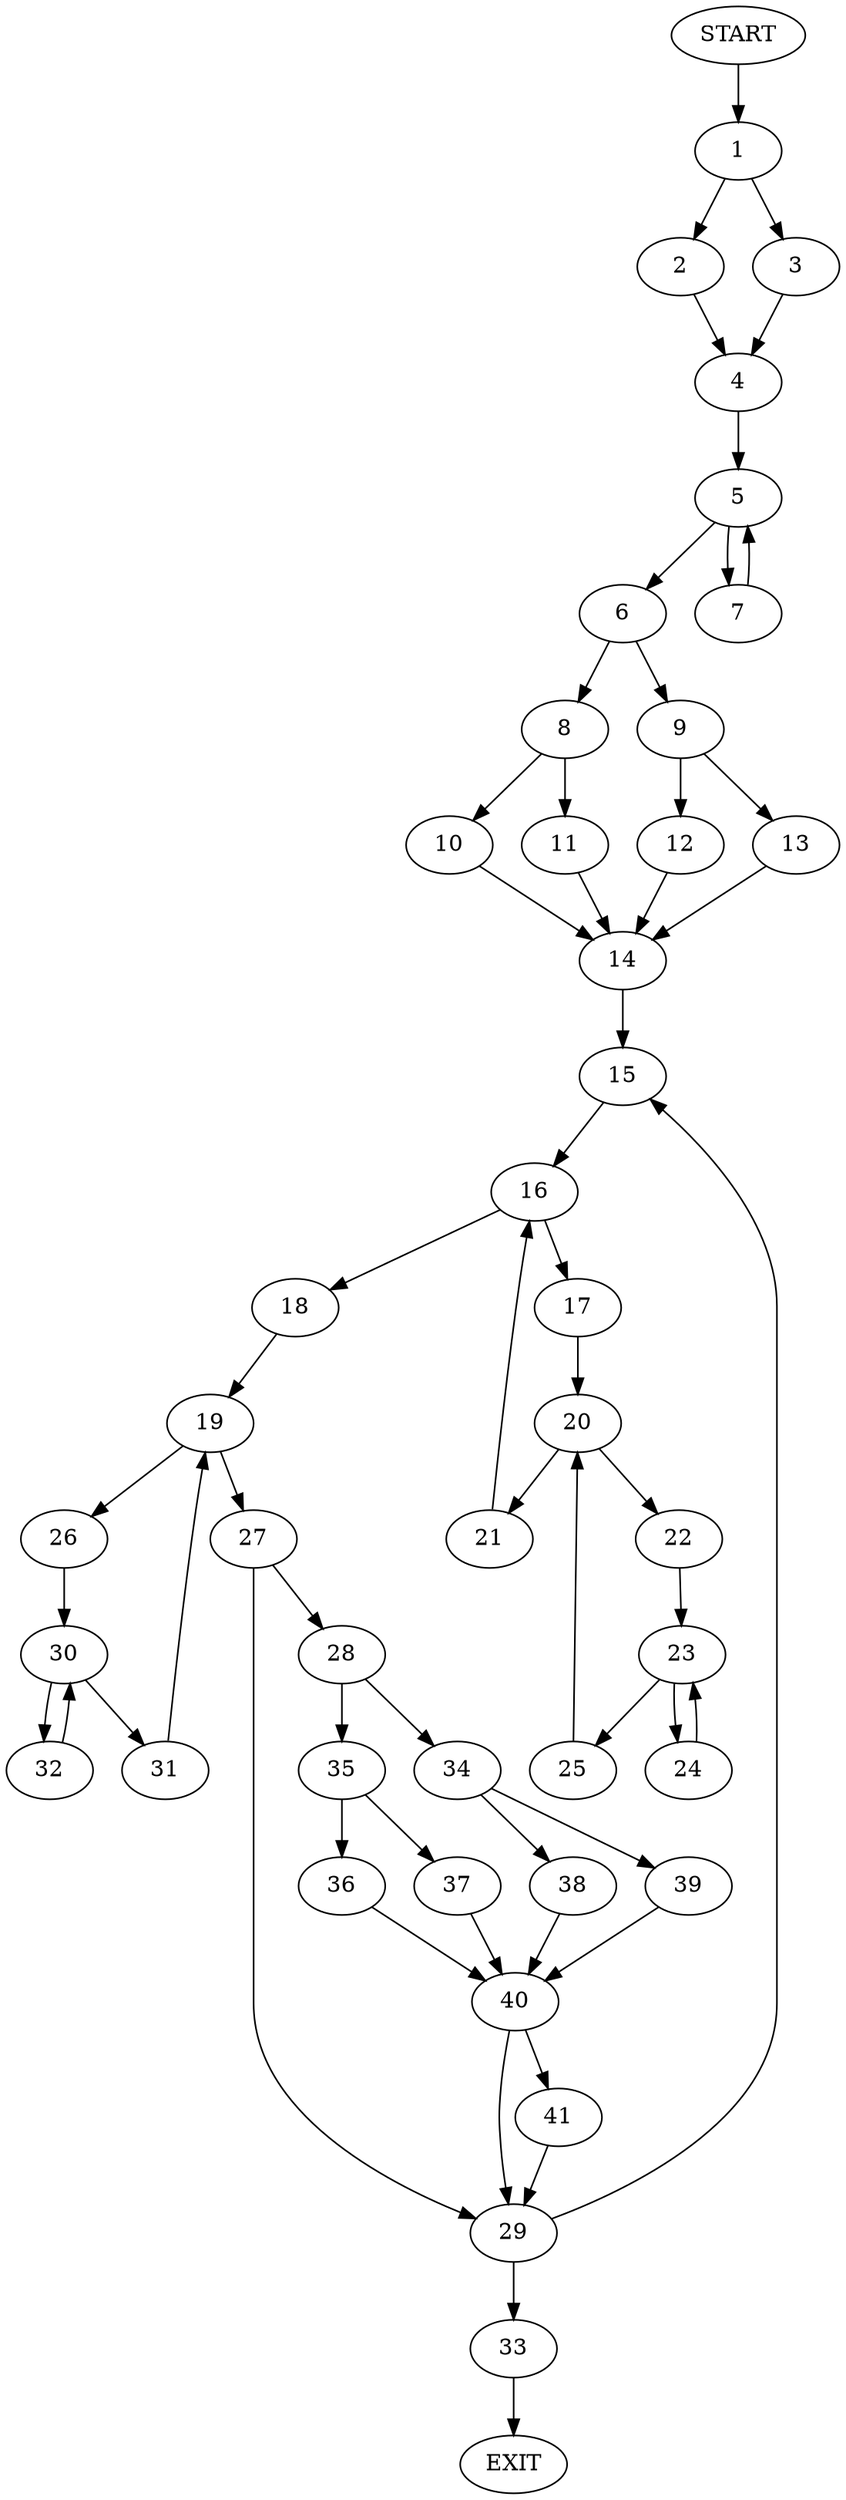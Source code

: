 digraph {
0 [label="START"]
42 [label="EXIT"]
0 -> 1
1 -> 2
1 -> 3
3 -> 4
2 -> 4
4 -> 5
5 -> 6
5 -> 7
6 -> 8
6 -> 9
7 -> 5
8 -> 10
8 -> 11
9 -> 12
9 -> 13
12 -> 14
13 -> 14
14 -> 15
10 -> 14
11 -> 14
15 -> 16
16 -> 17
16 -> 18
18 -> 19
17 -> 20
20 -> 21
20 -> 22
22 -> 23
21 -> 16
23 -> 24
23 -> 25
25 -> 20
24 -> 23
19 -> 26
19 -> 27
27 -> 28
27 -> 29
26 -> 30
30 -> 31
30 -> 32
31 -> 19
32 -> 30
29 -> 33
29 -> 15
28 -> 34
28 -> 35
35 -> 36
35 -> 37
34 -> 38
34 -> 39
37 -> 40
36 -> 40
40 -> 29
40 -> 41
38 -> 40
39 -> 40
41 -> 29
33 -> 42
}
